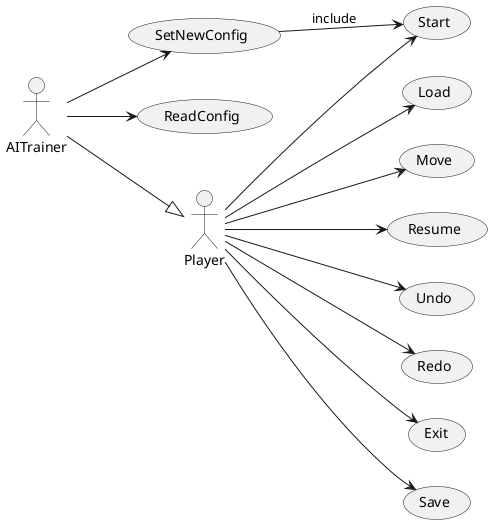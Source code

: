 @startuml UseCases
left to right direction
actor Player
actor AITrainer

AITrainer -down-|> Player

usecase Start
usecase Move
usecase Resume
usecase Undo
usecase Redo
usecase Exit
usecase Save
usecase Load

usecase ReadConfig
' usecase TestNewConfig
usecase SetNewConfig

Player --> Start
Player --> Move
Player --> Undo
Player --> Redo
Player --> Exit
Player --> Save
Player --> Resume
Player --> Load

AITrainer --> ReadConfig
' AITrainer --> TestNewConfig
AITrainer --> SetNewConfig

SetNewConfig --> Start :"include"
@enduml